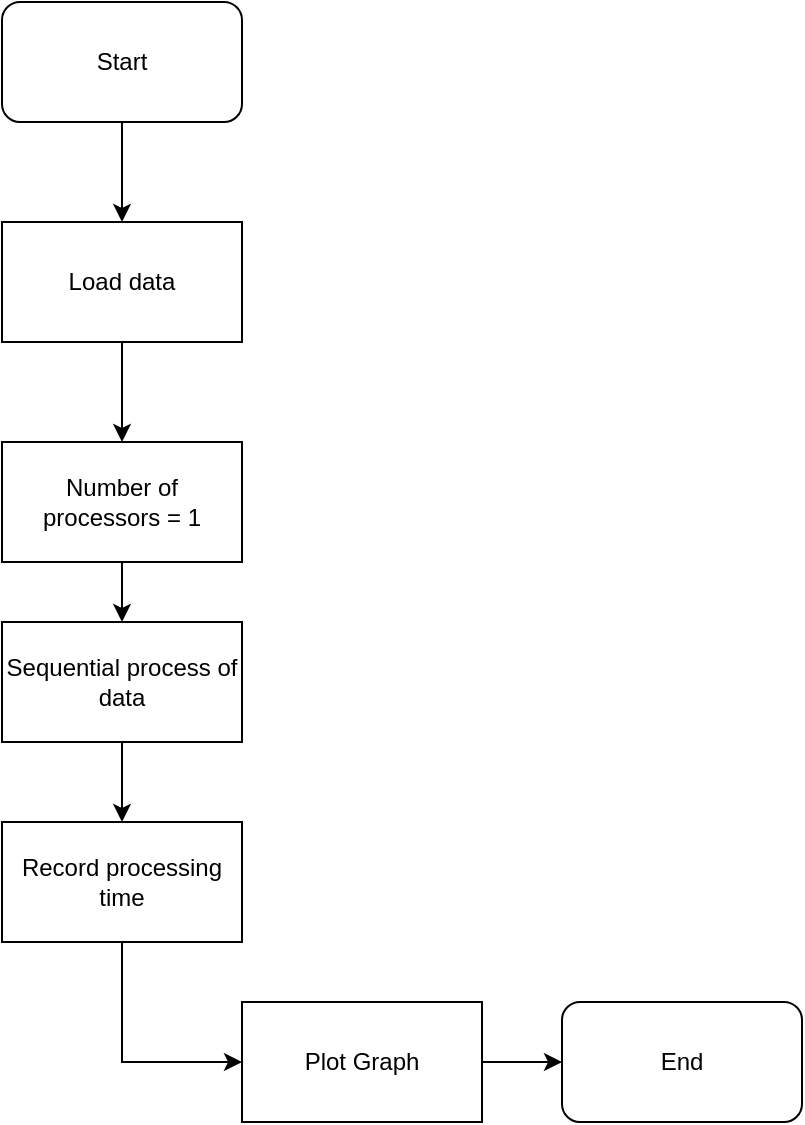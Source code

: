 <mxfile version="17.0.0" type="device"><diagram id="Ei0mZD8Mue_OB_M6JApQ" name="Page-1"><mxGraphModel dx="599" dy="669" grid="1" gridSize="10" guides="1" tooltips="1" connect="1" arrows="1" fold="1" page="1" pageScale="1" pageWidth="827" pageHeight="1169" math="0" shadow="0"><root><mxCell id="0"/><mxCell id="1" parent="0"/><mxCell id="bWFXAP_7IVp9P0RyjVv8-3" style="edgeStyle=orthogonalEdgeStyle;rounded=0;orthogonalLoop=1;jettySize=auto;html=1;exitX=0.5;exitY=1;exitDx=0;exitDy=0;" edge="1" parent="1" source="bWFXAP_7IVp9P0RyjVv8-1" target="bWFXAP_7IVp9P0RyjVv8-2"><mxGeometry relative="1" as="geometry"/></mxCell><mxCell id="bWFXAP_7IVp9P0RyjVv8-1" value="Start" style="rounded=1;whiteSpace=wrap;html=1;" vertex="1" parent="1"><mxGeometry x="50" y="70" width="120" height="60" as="geometry"/></mxCell><mxCell id="bWFXAP_7IVp9P0RyjVv8-6" style="edgeStyle=orthogonalEdgeStyle;rounded=0;orthogonalLoop=1;jettySize=auto;html=1;exitX=0.5;exitY=1;exitDx=0;exitDy=0;entryX=0.5;entryY=0;entryDx=0;entryDy=0;" edge="1" parent="1" source="bWFXAP_7IVp9P0RyjVv8-2" target="bWFXAP_7IVp9P0RyjVv8-4"><mxGeometry relative="1" as="geometry"/></mxCell><mxCell id="bWFXAP_7IVp9P0RyjVv8-2" value="Load data" style="rounded=0;whiteSpace=wrap;html=1;" vertex="1" parent="1"><mxGeometry x="50" y="180" width="120" height="60" as="geometry"/></mxCell><mxCell id="bWFXAP_7IVp9P0RyjVv8-13" style="edgeStyle=orthogonalEdgeStyle;rounded=0;orthogonalLoop=1;jettySize=auto;html=1;exitX=0.5;exitY=1;exitDx=0;exitDy=0;entryX=0.5;entryY=0;entryDx=0;entryDy=0;" edge="1" parent="1" source="bWFXAP_7IVp9P0RyjVv8-4" target="bWFXAP_7IVp9P0RyjVv8-12"><mxGeometry relative="1" as="geometry"/></mxCell><mxCell id="bWFXAP_7IVp9P0RyjVv8-4" value="Number of processors = 1" style="rounded=0;whiteSpace=wrap;html=1;" vertex="1" parent="1"><mxGeometry x="50" y="290" width="120" height="60" as="geometry"/></mxCell><mxCell id="bWFXAP_7IVp9P0RyjVv8-24" style="edgeStyle=orthogonalEdgeStyle;rounded=0;orthogonalLoop=1;jettySize=auto;html=1;exitX=0.5;exitY=1;exitDx=0;exitDy=0;entryX=0;entryY=0.5;entryDx=0;entryDy=0;" edge="1" parent="1" source="bWFXAP_7IVp9P0RyjVv8-5" target="bWFXAP_7IVp9P0RyjVv8-20"><mxGeometry relative="1" as="geometry"/></mxCell><mxCell id="bWFXAP_7IVp9P0RyjVv8-5" value="Record processing time" style="rounded=0;whiteSpace=wrap;html=1;" vertex="1" parent="1"><mxGeometry x="50" y="480" width="120" height="60" as="geometry"/></mxCell><mxCell id="bWFXAP_7IVp9P0RyjVv8-14" style="edgeStyle=orthogonalEdgeStyle;rounded=0;orthogonalLoop=1;jettySize=auto;html=1;exitX=0.5;exitY=1;exitDx=0;exitDy=0;entryX=0.5;entryY=0;entryDx=0;entryDy=0;" edge="1" parent="1" source="bWFXAP_7IVp9P0RyjVv8-12" target="bWFXAP_7IVp9P0RyjVv8-5"><mxGeometry relative="1" as="geometry"/></mxCell><mxCell id="bWFXAP_7IVp9P0RyjVv8-12" value="Sequential process of data" style="rounded=0;whiteSpace=wrap;html=1;" vertex="1" parent="1"><mxGeometry x="50" y="380" width="120" height="60" as="geometry"/></mxCell><mxCell id="bWFXAP_7IVp9P0RyjVv8-23" style="edgeStyle=orthogonalEdgeStyle;rounded=0;orthogonalLoop=1;jettySize=auto;html=1;exitX=1;exitY=0.5;exitDx=0;exitDy=0;entryX=0;entryY=0.5;entryDx=0;entryDy=0;" edge="1" parent="1" source="bWFXAP_7IVp9P0RyjVv8-20" target="bWFXAP_7IVp9P0RyjVv8-22"><mxGeometry relative="1" as="geometry"/></mxCell><mxCell id="bWFXAP_7IVp9P0RyjVv8-20" value="Plot Graph" style="rounded=0;whiteSpace=wrap;html=1;" vertex="1" parent="1"><mxGeometry x="170" y="570" width="120" height="60" as="geometry"/></mxCell><mxCell id="bWFXAP_7IVp9P0RyjVv8-22" value="End" style="rounded=1;whiteSpace=wrap;html=1;" vertex="1" parent="1"><mxGeometry x="330" y="570" width="120" height="60" as="geometry"/></mxCell></root></mxGraphModel></diagram></mxfile>